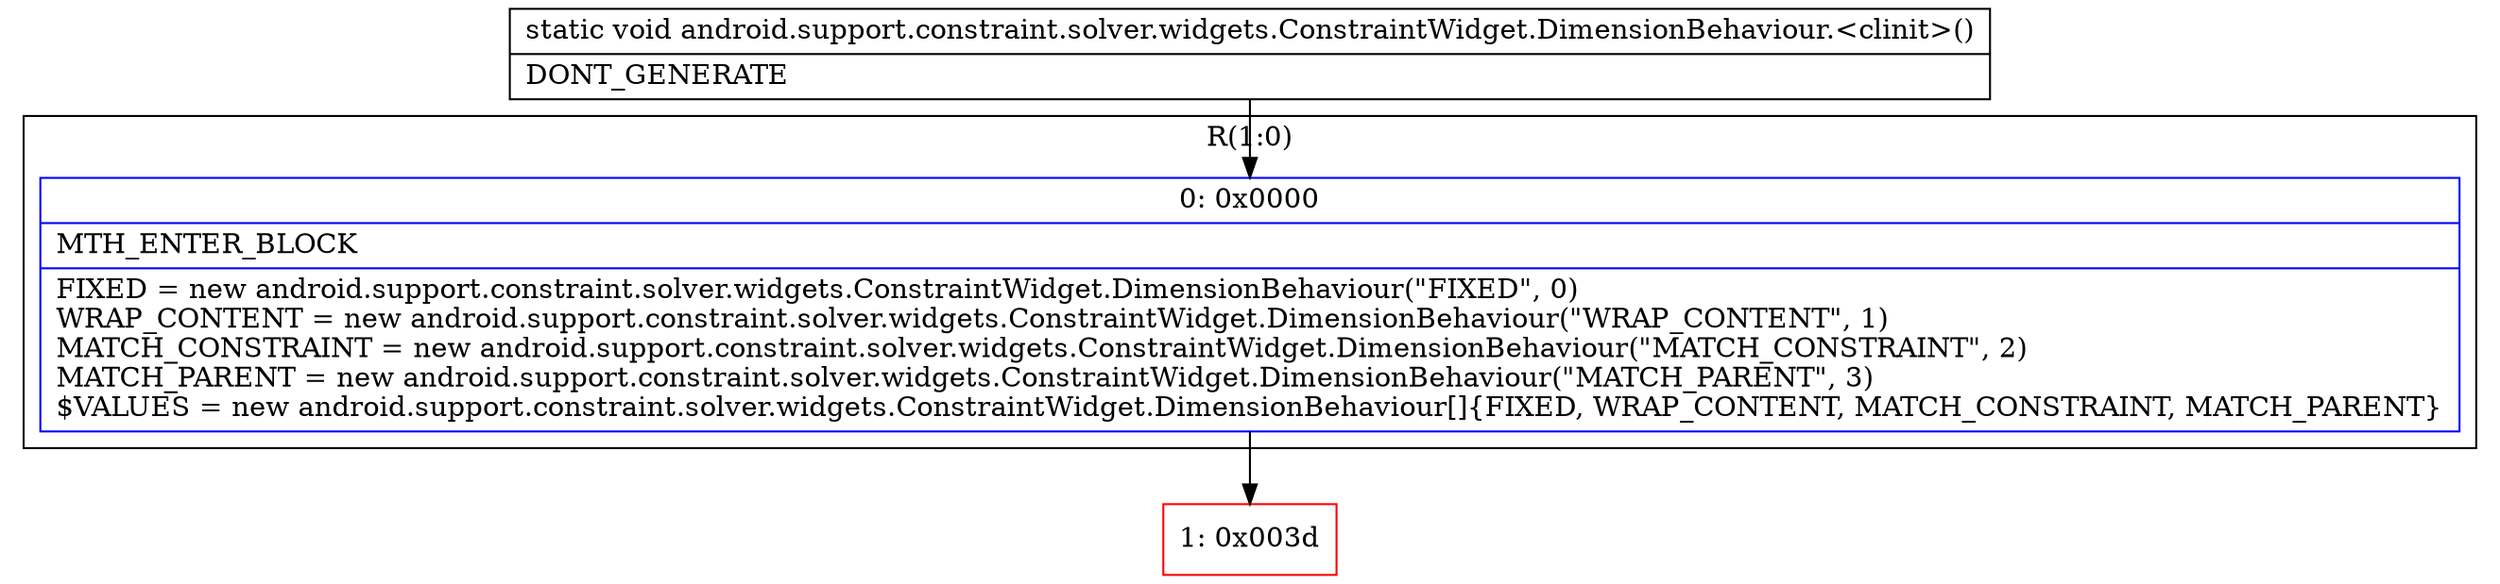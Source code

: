 digraph "CFG forandroid.support.constraint.solver.widgets.ConstraintWidget.DimensionBehaviour.\<clinit\>()V" {
subgraph cluster_Region_1906826626 {
label = "R(1:0)";
node [shape=record,color=blue];
Node_0 [shape=record,label="{0\:\ 0x0000|MTH_ENTER_BLOCK\l|FIXED = new android.support.constraint.solver.widgets.ConstraintWidget.DimensionBehaviour(\"FIXED\", 0)\lWRAP_CONTENT = new android.support.constraint.solver.widgets.ConstraintWidget.DimensionBehaviour(\"WRAP_CONTENT\", 1)\lMATCH_CONSTRAINT = new android.support.constraint.solver.widgets.ConstraintWidget.DimensionBehaviour(\"MATCH_CONSTRAINT\", 2)\lMATCH_PARENT = new android.support.constraint.solver.widgets.ConstraintWidget.DimensionBehaviour(\"MATCH_PARENT\", 3)\l$VALUES = new android.support.constraint.solver.widgets.ConstraintWidget.DimensionBehaviour[]\{FIXED, WRAP_CONTENT, MATCH_CONSTRAINT, MATCH_PARENT\}\l}"];
}
Node_1 [shape=record,color=red,label="{1\:\ 0x003d}"];
MethodNode[shape=record,label="{static void android.support.constraint.solver.widgets.ConstraintWidget.DimensionBehaviour.\<clinit\>()  | DONT_GENERATE\l}"];
MethodNode -> Node_0;
Node_0 -> Node_1;
}

